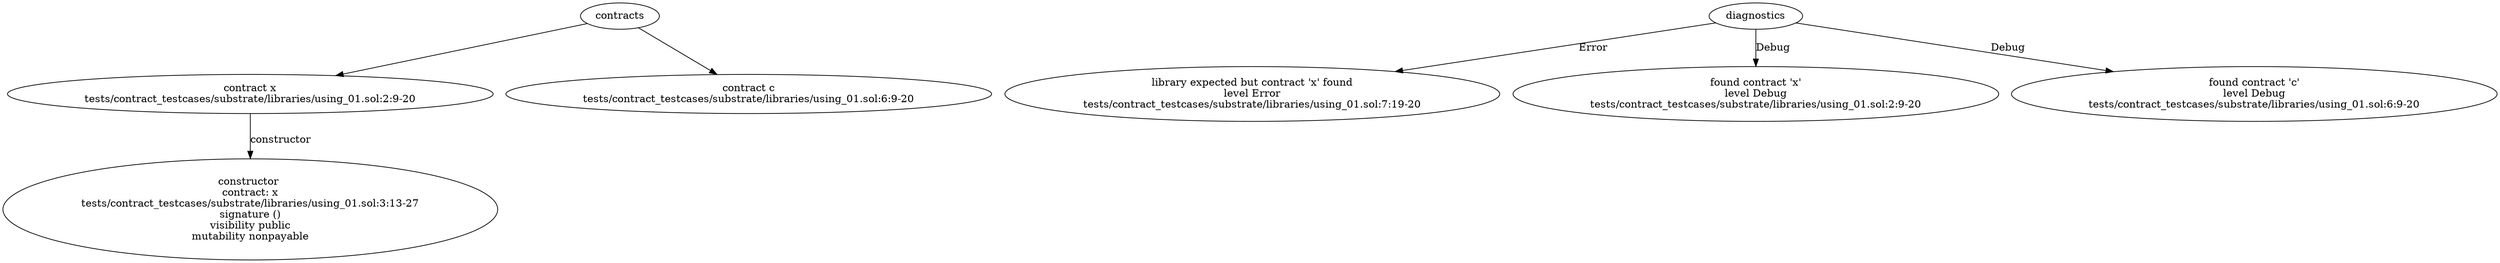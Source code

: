 strict digraph "tests/contract_testcases/substrate/libraries/using_01.sol" {
	contract [label="contract x\ntests/contract_testcases/substrate/libraries/using_01.sol:2:9-20"]
	node_2 [label="constructor \ncontract: x\ntests/contract_testcases/substrate/libraries/using_01.sol:3:13-27\nsignature ()\nvisibility public\nmutability nonpayable"]
	contract_3 [label="contract c\ntests/contract_testcases/substrate/libraries/using_01.sol:6:9-20"]
	diagnostic [label="library expected but contract 'x' found\nlevel Error\ntests/contract_testcases/substrate/libraries/using_01.sol:7:19-20"]
	diagnostic_6 [label="found contract 'x'\nlevel Debug\ntests/contract_testcases/substrate/libraries/using_01.sol:2:9-20"]
	diagnostic_7 [label="found contract 'c'\nlevel Debug\ntests/contract_testcases/substrate/libraries/using_01.sol:6:9-20"]
	contracts -> contract
	contract -> node_2 [label="constructor"]
	contracts -> contract_3
	diagnostics -> diagnostic [label="Error"]
	diagnostics -> diagnostic_6 [label="Debug"]
	diagnostics -> diagnostic_7 [label="Debug"]
}
